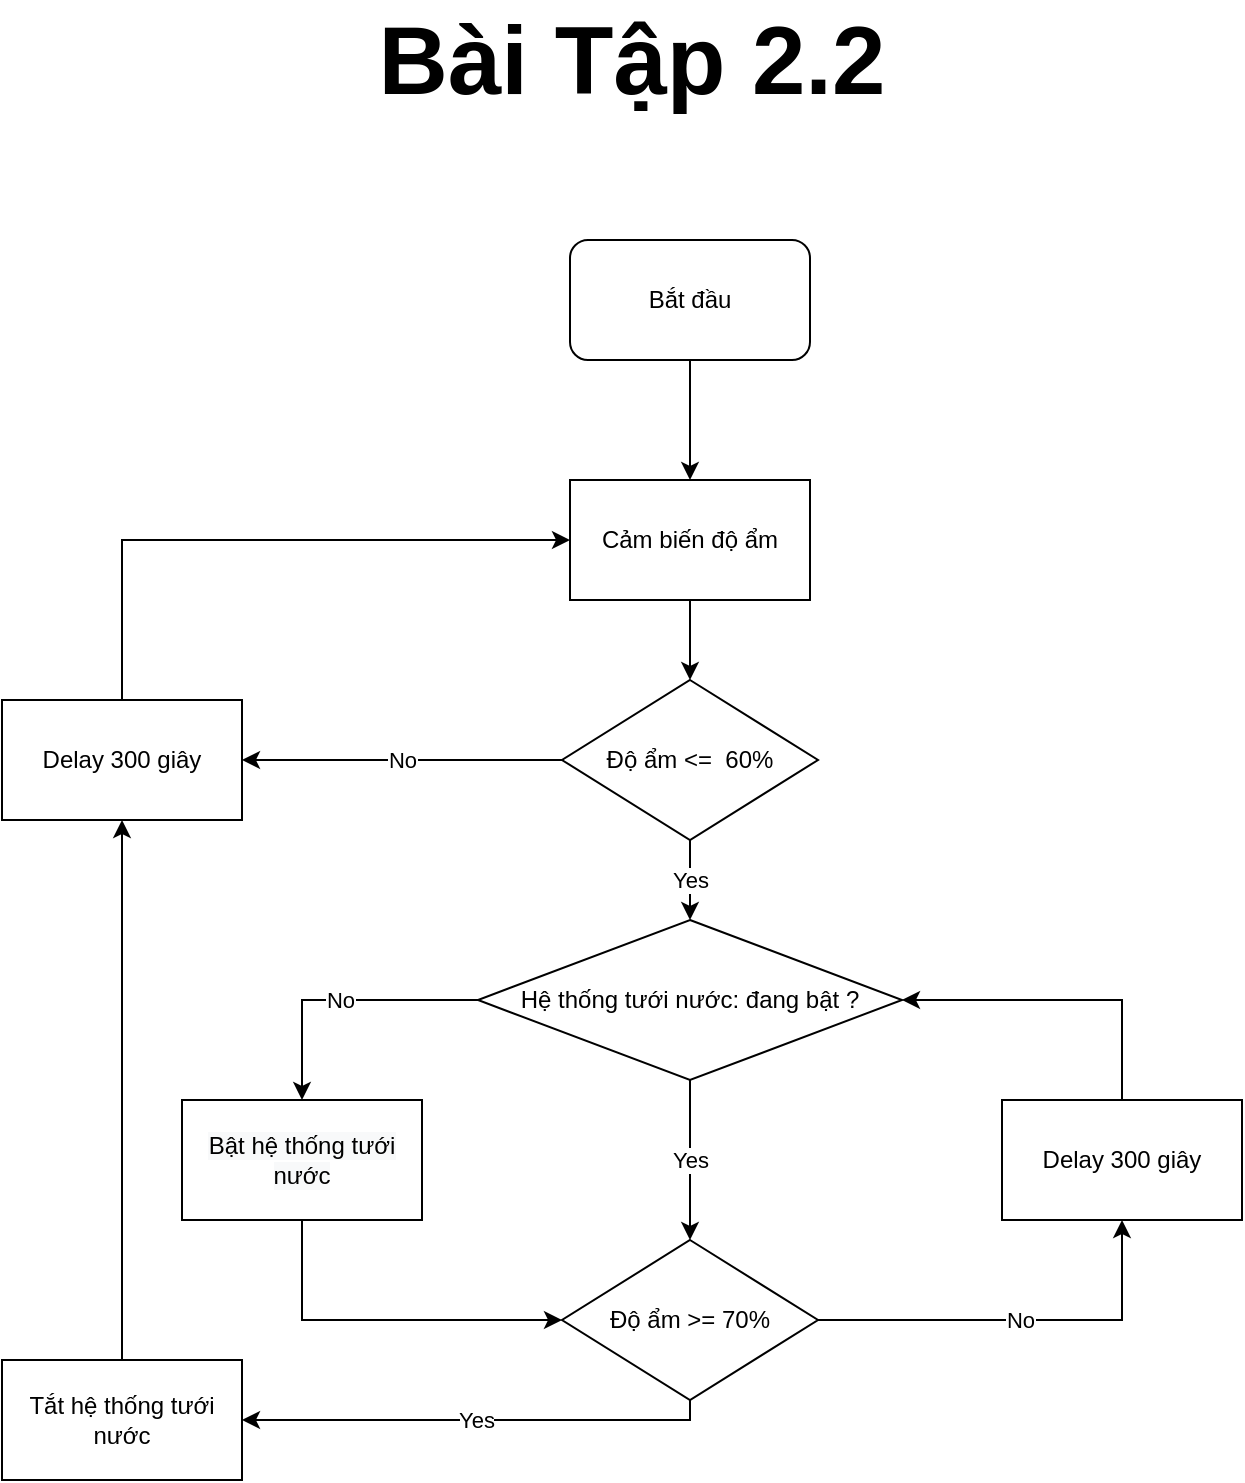 <mxfile version="14.1.9" type="github">
  <diagram id="8rZv2fcJl7Zo_rQJjW7m" name="Page-1">
    <mxGraphModel dx="868" dy="1651" grid="1" gridSize="10" guides="1" tooltips="1" connect="1" arrows="1" fold="1" page="1" pageScale="1" pageWidth="827" pageHeight="1169" math="0" shadow="0">
      <root>
        <mxCell id="0" />
        <mxCell id="1" parent="0" />
        <mxCell id="_Oo0RlD_nhrURMs6xQYT-5" style="edgeStyle=orthogonalEdgeStyle;rounded=0;orthogonalLoop=1;jettySize=auto;html=1;entryX=0.5;entryY=0;entryDx=0;entryDy=0;" edge="1" parent="1" source="_Oo0RlD_nhrURMs6xQYT-1" target="_Oo0RlD_nhrURMs6xQYT-4">
          <mxGeometry relative="1" as="geometry" />
        </mxCell>
        <mxCell id="_Oo0RlD_nhrURMs6xQYT-1" value="Bắt đầu" style="rounded=1;whiteSpace=wrap;html=1;" vertex="1" parent="1">
          <mxGeometry x="434" y="-850" width="120" height="60" as="geometry" />
        </mxCell>
        <mxCell id="_Oo0RlD_nhrURMs6xQYT-7" style="edgeStyle=orthogonalEdgeStyle;rounded=0;orthogonalLoop=1;jettySize=auto;html=1;entryX=0.5;entryY=0;entryDx=0;entryDy=0;" edge="1" parent="1" source="_Oo0RlD_nhrURMs6xQYT-4" target="_Oo0RlD_nhrURMs6xQYT-6">
          <mxGeometry relative="1" as="geometry" />
        </mxCell>
        <mxCell id="_Oo0RlD_nhrURMs6xQYT-4" value="Cảm biến độ ẩm" style="rounded=0;whiteSpace=wrap;html=1;" vertex="1" parent="1">
          <mxGeometry x="434" y="-730" width="120" height="60" as="geometry" />
        </mxCell>
        <mxCell id="_Oo0RlD_nhrURMs6xQYT-11" value="No" style="edgeStyle=orthogonalEdgeStyle;rounded=0;orthogonalLoop=1;jettySize=auto;html=1;" edge="1" parent="1" source="_Oo0RlD_nhrURMs6xQYT-6" target="_Oo0RlD_nhrURMs6xQYT-10">
          <mxGeometry relative="1" as="geometry" />
        </mxCell>
        <mxCell id="_Oo0RlD_nhrURMs6xQYT-14" value="Yes" style="edgeStyle=orthogonalEdgeStyle;rounded=0;orthogonalLoop=1;jettySize=auto;html=1;" edge="1" parent="1" source="_Oo0RlD_nhrURMs6xQYT-6" target="_Oo0RlD_nhrURMs6xQYT-13">
          <mxGeometry relative="1" as="geometry" />
        </mxCell>
        <mxCell id="_Oo0RlD_nhrURMs6xQYT-6" value="Độ ẩm &amp;lt;=&amp;nbsp; 60%" style="rhombus;whiteSpace=wrap;html=1;" vertex="1" parent="1">
          <mxGeometry x="430" y="-630" width="128" height="80" as="geometry" />
        </mxCell>
        <mxCell id="_Oo0RlD_nhrURMs6xQYT-12" style="edgeStyle=orthogonalEdgeStyle;rounded=0;orthogonalLoop=1;jettySize=auto;html=1;entryX=0;entryY=0.5;entryDx=0;entryDy=0;" edge="1" parent="1" source="_Oo0RlD_nhrURMs6xQYT-10" target="_Oo0RlD_nhrURMs6xQYT-4">
          <mxGeometry relative="1" as="geometry">
            <Array as="points">
              <mxPoint x="210" y="-700" />
            </Array>
          </mxGeometry>
        </mxCell>
        <mxCell id="_Oo0RlD_nhrURMs6xQYT-10" value="Delay 300 giây" style="whiteSpace=wrap;html=1;" vertex="1" parent="1">
          <mxGeometry x="150" y="-620" width="120" height="60" as="geometry" />
        </mxCell>
        <mxCell id="_Oo0RlD_nhrURMs6xQYT-21" value="No" style="edgeStyle=orthogonalEdgeStyle;rounded=0;orthogonalLoop=1;jettySize=auto;html=1;" edge="1" parent="1" source="_Oo0RlD_nhrURMs6xQYT-13" target="_Oo0RlD_nhrURMs6xQYT-20">
          <mxGeometry relative="1" as="geometry" />
        </mxCell>
        <mxCell id="_Oo0RlD_nhrURMs6xQYT-24" value="Yes" style="edgeStyle=orthogonalEdgeStyle;rounded=0;orthogonalLoop=1;jettySize=auto;html=1;" edge="1" parent="1" source="_Oo0RlD_nhrURMs6xQYT-13" target="_Oo0RlD_nhrURMs6xQYT-23">
          <mxGeometry relative="1" as="geometry" />
        </mxCell>
        <mxCell id="_Oo0RlD_nhrURMs6xQYT-13" value="Hệ thống tưới nước: đang bật ?" style="rhombus;whiteSpace=wrap;html=1;" vertex="1" parent="1">
          <mxGeometry x="388" y="-510" width="212" height="80" as="geometry" />
        </mxCell>
        <mxCell id="_Oo0RlD_nhrURMs6xQYT-31" style="edgeStyle=orthogonalEdgeStyle;rounded=0;orthogonalLoop=1;jettySize=auto;html=1;entryX=0;entryY=0.5;entryDx=0;entryDy=0;" edge="1" parent="1" source="_Oo0RlD_nhrURMs6xQYT-20" target="_Oo0RlD_nhrURMs6xQYT-23">
          <mxGeometry relative="1" as="geometry">
            <Array as="points">
              <mxPoint x="300" y="-310" />
            </Array>
          </mxGeometry>
        </mxCell>
        <mxCell id="_Oo0RlD_nhrURMs6xQYT-20" value="&#xa;&#xa;&lt;span style=&quot;color: rgb(0, 0, 0); font-family: helvetica; font-size: 12px; font-style: normal; font-weight: 400; letter-spacing: normal; text-align: center; text-indent: 0px; text-transform: none; word-spacing: 0px; background-color: rgb(248, 249, 250); display: inline; float: none;&quot;&gt;Bật hệ thống tưới nước&lt;/span&gt;&lt;br style=&quot;color: rgb(0, 0, 0); font-family: helvetica; font-size: 12px; font-style: normal; font-weight: 400; letter-spacing: normal; text-align: center; text-indent: 0px; text-transform: none; word-spacing: 0px; background-color: rgb(248, 249, 250);&quot;&gt;&#xa;&#xa;" style="whiteSpace=wrap;html=1;" vertex="1" parent="1">
          <mxGeometry x="240" y="-420" width="120" height="60" as="geometry" />
        </mxCell>
        <mxCell id="_Oo0RlD_nhrURMs6xQYT-26" value="Yes" style="edgeStyle=orthogonalEdgeStyle;rounded=0;orthogonalLoop=1;jettySize=auto;html=1;" edge="1" parent="1" source="_Oo0RlD_nhrURMs6xQYT-23" target="_Oo0RlD_nhrURMs6xQYT-25">
          <mxGeometry relative="1" as="geometry">
            <Array as="points">
              <mxPoint x="494" y="-260" />
            </Array>
          </mxGeometry>
        </mxCell>
        <mxCell id="_Oo0RlD_nhrURMs6xQYT-29" value="No" style="edgeStyle=orthogonalEdgeStyle;rounded=0;orthogonalLoop=1;jettySize=auto;html=1;" edge="1" parent="1" source="_Oo0RlD_nhrURMs6xQYT-23" target="_Oo0RlD_nhrURMs6xQYT-28">
          <mxGeometry relative="1" as="geometry" />
        </mxCell>
        <mxCell id="_Oo0RlD_nhrURMs6xQYT-23" value="Độ ẩm &amp;gt;= 70%" style="rhombus;whiteSpace=wrap;html=1;" vertex="1" parent="1">
          <mxGeometry x="430" y="-350" width="128" height="80" as="geometry" />
        </mxCell>
        <mxCell id="_Oo0RlD_nhrURMs6xQYT-32" style="edgeStyle=orthogonalEdgeStyle;rounded=0;orthogonalLoop=1;jettySize=auto;html=1;entryX=0.5;entryY=1;entryDx=0;entryDy=0;" edge="1" parent="1" source="_Oo0RlD_nhrURMs6xQYT-25" target="_Oo0RlD_nhrURMs6xQYT-10">
          <mxGeometry relative="1" as="geometry" />
        </mxCell>
        <mxCell id="_Oo0RlD_nhrURMs6xQYT-25" value="Tắt hệ thống tưới nước" style="whiteSpace=wrap;html=1;" vertex="1" parent="1">
          <mxGeometry x="150" y="-290" width="120" height="60" as="geometry" />
        </mxCell>
        <mxCell id="_Oo0RlD_nhrURMs6xQYT-30" style="edgeStyle=orthogonalEdgeStyle;rounded=0;orthogonalLoop=1;jettySize=auto;html=1;entryX=1;entryY=0.5;entryDx=0;entryDy=0;" edge="1" parent="1" source="_Oo0RlD_nhrURMs6xQYT-28" target="_Oo0RlD_nhrURMs6xQYT-13">
          <mxGeometry relative="1" as="geometry">
            <Array as="points">
              <mxPoint x="710" y="-470" />
            </Array>
          </mxGeometry>
        </mxCell>
        <mxCell id="_Oo0RlD_nhrURMs6xQYT-28" value="Delay 300 giây" style="whiteSpace=wrap;html=1;" vertex="1" parent="1">
          <mxGeometry x="650" y="-420" width="120" height="60" as="geometry" />
        </mxCell>
        <mxCell id="_Oo0RlD_nhrURMs6xQYT-33" value="&lt;b&gt;&lt;font style=&quot;font-size: 48px&quot;&gt;Bài Tập 2.2&lt;/font&gt;&lt;/b&gt;" style="rounded=0;whiteSpace=wrap;html=1;strokeColor=none;fillColor=none;" vertex="1" parent="1">
          <mxGeometry x="180" y="-970" width="570" height="60" as="geometry" />
        </mxCell>
      </root>
    </mxGraphModel>
  </diagram>
</mxfile>

